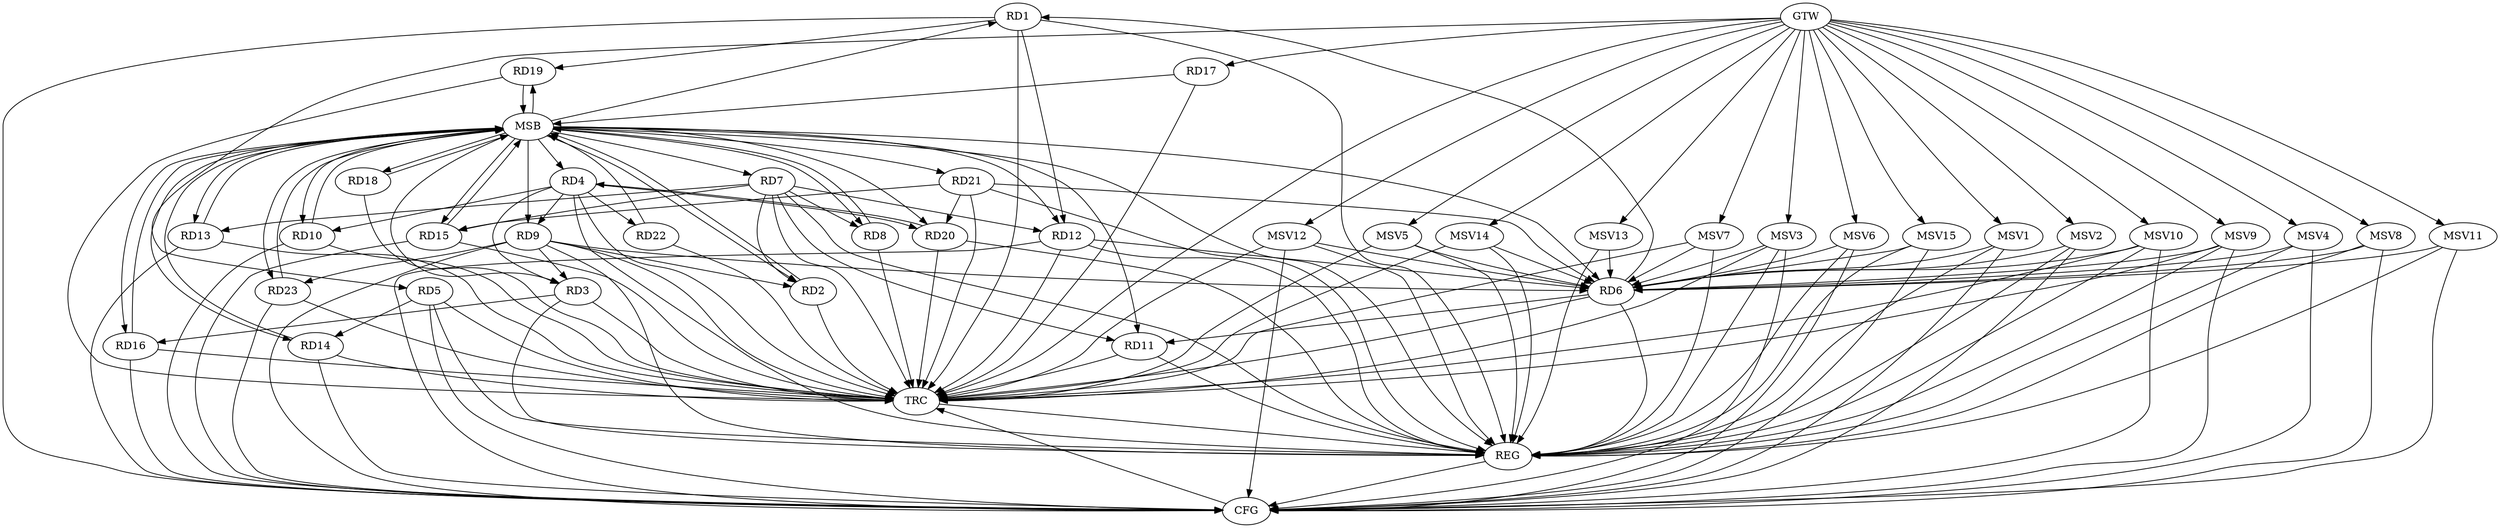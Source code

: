 strict digraph G {
  RD1 [ label="RD1" ];
  RD2 [ label="RD2" ];
  RD3 [ label="RD3" ];
  RD4 [ label="RD4" ];
  RD5 [ label="RD5" ];
  RD6 [ label="RD6" ];
  RD7 [ label="RD7" ];
  RD8 [ label="RD8" ];
  RD9 [ label="RD9" ];
  RD10 [ label="RD10" ];
  RD11 [ label="RD11" ];
  RD12 [ label="RD12" ];
  RD13 [ label="RD13" ];
  RD14 [ label="RD14" ];
  RD15 [ label="RD15" ];
  RD16 [ label="RD16" ];
  RD17 [ label="RD17" ];
  RD18 [ label="RD18" ];
  RD19 [ label="RD19" ];
  RD20 [ label="RD20" ];
  RD21 [ label="RD21" ];
  RD22 [ label="RD22" ];
  RD23 [ label="RD23" ];
  GTW [ label="GTW" ];
  REG [ label="REG" ];
  MSB [ label="MSB" ];
  CFG [ label="CFG" ];
  TRC [ label="TRC" ];
  MSV1 [ label="MSV1" ];
  MSV2 [ label="MSV2" ];
  MSV3 [ label="MSV3" ];
  MSV4 [ label="MSV4" ];
  MSV5 [ label="MSV5" ];
  MSV6 [ label="MSV6" ];
  MSV7 [ label="MSV7" ];
  MSV8 [ label="MSV8" ];
  MSV9 [ label="MSV9" ];
  MSV10 [ label="MSV10" ];
  MSV11 [ label="MSV11" ];
  MSV12 [ label="MSV12" ];
  MSV13 [ label="MSV13" ];
  MSV14 [ label="MSV14" ];
  MSV15 [ label="MSV15" ];
  RD6 -> RD1;
  RD1 -> RD12;
  RD1 -> RD19;
  RD7 -> RD2;
  RD9 -> RD2;
  RD4 -> RD3;
  RD9 -> RD3;
  RD3 -> RD16;
  RD4 -> RD9;
  RD4 -> RD10;
  RD4 -> RD20;
  RD20 -> RD4;
  RD4 -> RD22;
  RD5 -> RD14;
  RD9 -> RD6;
  RD6 -> RD11;
  RD12 -> RD6;
  RD21 -> RD6;
  RD7 -> RD8;
  RD7 -> RD11;
  RD7 -> RD12;
  RD7 -> RD13;
  RD7 -> RD15;
  RD9 -> RD23;
  RD21 -> RD15;
  RD21 -> RD20;
  GTW -> RD5;
  GTW -> RD17;
  RD1 -> REG;
  RD3 -> REG;
  RD4 -> REG;
  RD5 -> REG;
  RD6 -> REG;
  RD7 -> REG;
  RD9 -> REG;
  RD11 -> REG;
  RD12 -> REG;
  RD20 -> REG;
  RD21 -> REG;
  RD2 -> MSB;
  MSB -> RD14;
  MSB -> RD18;
  MSB -> RD23;
  MSB -> REG;
  RD8 -> MSB;
  MSB -> RD9;
  RD10 -> MSB;
  RD13 -> MSB;
  MSB -> RD7;
  MSB -> RD16;
  RD14 -> MSB;
  MSB -> RD2;
  MSB -> RD6;
  MSB -> RD15;
  MSB -> RD21;
  RD15 -> MSB;
  MSB -> RD3;
  MSB -> RD11;
  MSB -> RD13;
  RD16 -> MSB;
  RD17 -> MSB;
  MSB -> RD4;
  MSB -> RD19;
  RD18 -> MSB;
  MSB -> RD20;
  RD19 -> MSB;
  MSB -> RD12;
  RD22 -> MSB;
  MSB -> RD1;
  MSB -> RD8;
  RD23 -> MSB;
  MSB -> RD10;
  RD15 -> CFG;
  RD23 -> CFG;
  RD10 -> CFG;
  RD13 -> CFG;
  RD5 -> CFG;
  RD1 -> CFG;
  RD14 -> CFG;
  RD9 -> CFG;
  RD12 -> CFG;
  RD16 -> CFG;
  REG -> CFG;
  RD1 -> TRC;
  RD2 -> TRC;
  RD3 -> TRC;
  RD4 -> TRC;
  RD5 -> TRC;
  RD6 -> TRC;
  RD7 -> TRC;
  RD8 -> TRC;
  RD9 -> TRC;
  RD10 -> TRC;
  RD11 -> TRC;
  RD12 -> TRC;
  RD13 -> TRC;
  RD14 -> TRC;
  RD15 -> TRC;
  RD16 -> TRC;
  RD17 -> TRC;
  RD18 -> TRC;
  RD19 -> TRC;
  RD20 -> TRC;
  RD21 -> TRC;
  RD22 -> TRC;
  RD23 -> TRC;
  GTW -> TRC;
  CFG -> TRC;
  TRC -> REG;
  MSV1 -> RD6;
  MSV2 -> RD6;
  GTW -> MSV1;
  MSV1 -> REG;
  MSV1 -> CFG;
  GTW -> MSV2;
  MSV2 -> REG;
  MSV2 -> CFG;
  MSV3 -> RD6;
  GTW -> MSV3;
  MSV3 -> REG;
  MSV3 -> TRC;
  MSV3 -> CFG;
  MSV4 -> RD6;
  GTW -> MSV4;
  MSV4 -> REG;
  MSV4 -> CFG;
  MSV5 -> RD6;
  MSV6 -> RD6;
  GTW -> MSV5;
  MSV5 -> REG;
  MSV5 -> TRC;
  GTW -> MSV6;
  MSV6 -> REG;
  MSV6 -> CFG;
  MSV7 -> RD6;
  GTW -> MSV7;
  MSV7 -> REG;
  MSV7 -> TRC;
  MSV8 -> RD6;
  GTW -> MSV8;
  MSV8 -> REG;
  MSV8 -> CFG;
  MSV9 -> RD6;
  GTW -> MSV9;
  MSV9 -> REG;
  MSV9 -> TRC;
  MSV9 -> CFG;
  MSV10 -> RD6;
  MSV11 -> RD6;
  GTW -> MSV10;
  MSV10 -> REG;
  MSV10 -> TRC;
  MSV10 -> CFG;
  GTW -> MSV11;
  MSV11 -> REG;
  MSV11 -> CFG;
  MSV12 -> RD6;
  GTW -> MSV12;
  MSV12 -> REG;
  MSV12 -> TRC;
  MSV12 -> CFG;
  MSV13 -> RD6;
  GTW -> MSV13;
  MSV13 -> REG;
  MSV14 -> RD6;
  MSV15 -> RD6;
  GTW -> MSV14;
  MSV14 -> REG;
  MSV14 -> TRC;
  GTW -> MSV15;
  MSV15 -> REG;
  MSV15 -> CFG;
}
